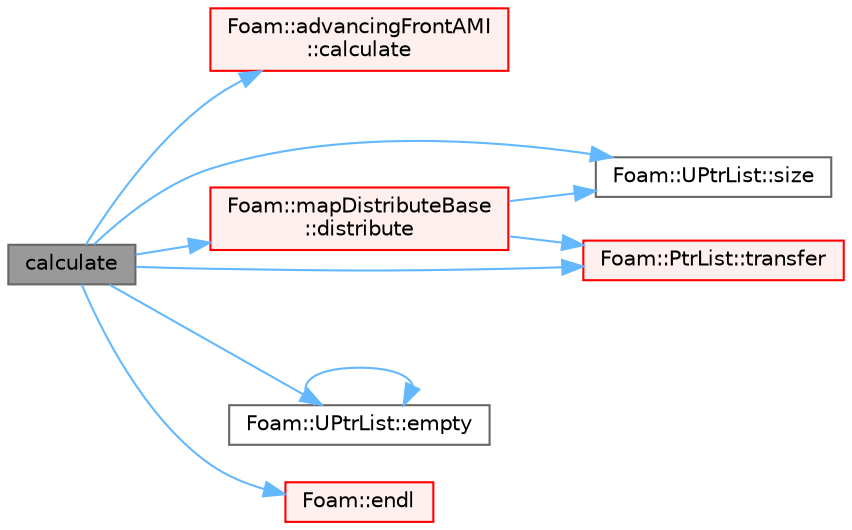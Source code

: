 digraph "calculate"
{
 // LATEX_PDF_SIZE
  bgcolor="transparent";
  edge [fontname=Helvetica,fontsize=10,labelfontname=Helvetica,labelfontsize=10];
  node [fontname=Helvetica,fontsize=10,shape=box,height=0.2,width=0.4];
  rankdir="LR";
  Node1 [id="Node000001",label="calculate",height=0.2,width=0.4,color="gray40", fillcolor="grey60", style="filled", fontcolor="black",tooltip=" "];
  Node1 -> Node2 [id="edge1_Node000001_Node000002",color="steelblue1",style="solid",tooltip=" "];
  Node2 [id="Node000002",label="Foam::advancingFrontAMI\l::calculate",height=0.2,width=0.4,color="red", fillcolor="#FFF0F0", style="filled",URL="$classFoam_1_1advancingFrontAMI.html#a47f1f90022c335867dcd6c14f5bffb38",tooltip=" "];
  Node1 -> Node27 [id="edge2_Node000001_Node000027",color="steelblue1",style="solid",tooltip=" "];
  Node27 [id="Node000027",label="Foam::mapDistributeBase\l::distribute",height=0.2,width=0.4,color="red", fillcolor="#FFF0F0", style="filled",URL="$classFoam_1_1mapDistributeBase.html#adfb7f7cab080e230c5604f22c2ec89ff",tooltip=" "];
  Node27 -> Node19 [id="edge3_Node000027_Node000019",color="steelblue1",style="solid",tooltip=" "];
  Node19 [id="Node000019",label="Foam::UPtrList::size",height=0.2,width=0.4,color="grey40", fillcolor="white", style="filled",URL="$classFoam_1_1UPtrList.html#a95603446b248fe1ecf5dc59bcc2eaff0",tooltip=" "];
  Node27 -> Node38 [id="edge4_Node000027_Node000038",color="steelblue1",style="solid",tooltip=" "];
  Node38 [id="Node000038",label="Foam::PtrList::transfer",height=0.2,width=0.4,color="red", fillcolor="#FFF0F0", style="filled",URL="$classFoam_1_1PtrList.html#a0bc76d46c3a7f71bd74ddafdf84dbfbc",tooltip=" "];
  Node1 -> Node41 [id="edge5_Node000001_Node000041",color="steelblue1",style="solid",tooltip=" "];
  Node41 [id="Node000041",label="Foam::UPtrList::empty",height=0.2,width=0.4,color="grey40", fillcolor="white", style="filled",URL="$classFoam_1_1UPtrList.html#a3f6fc5de06a318920d84f3c3742db07f",tooltip=" "];
  Node41 -> Node41 [id="edge6_Node000041_Node000041",color="steelblue1",style="solid",tooltip=" "];
  Node1 -> Node4 [id="edge7_Node000001_Node000004",color="steelblue1",style="solid",tooltip=" "];
  Node4 [id="Node000004",label="Foam::endl",height=0.2,width=0.4,color="red", fillcolor="#FFF0F0", style="filled",URL="$namespaceFoam.html#a7d5eca45a323264dc5fe811500ebda47",tooltip=" "];
  Node1 -> Node19 [id="edge8_Node000001_Node000019",color="steelblue1",style="solid",tooltip=" "];
  Node1 -> Node38 [id="edge9_Node000001_Node000038",color="steelblue1",style="solid",tooltip=" "];
}
